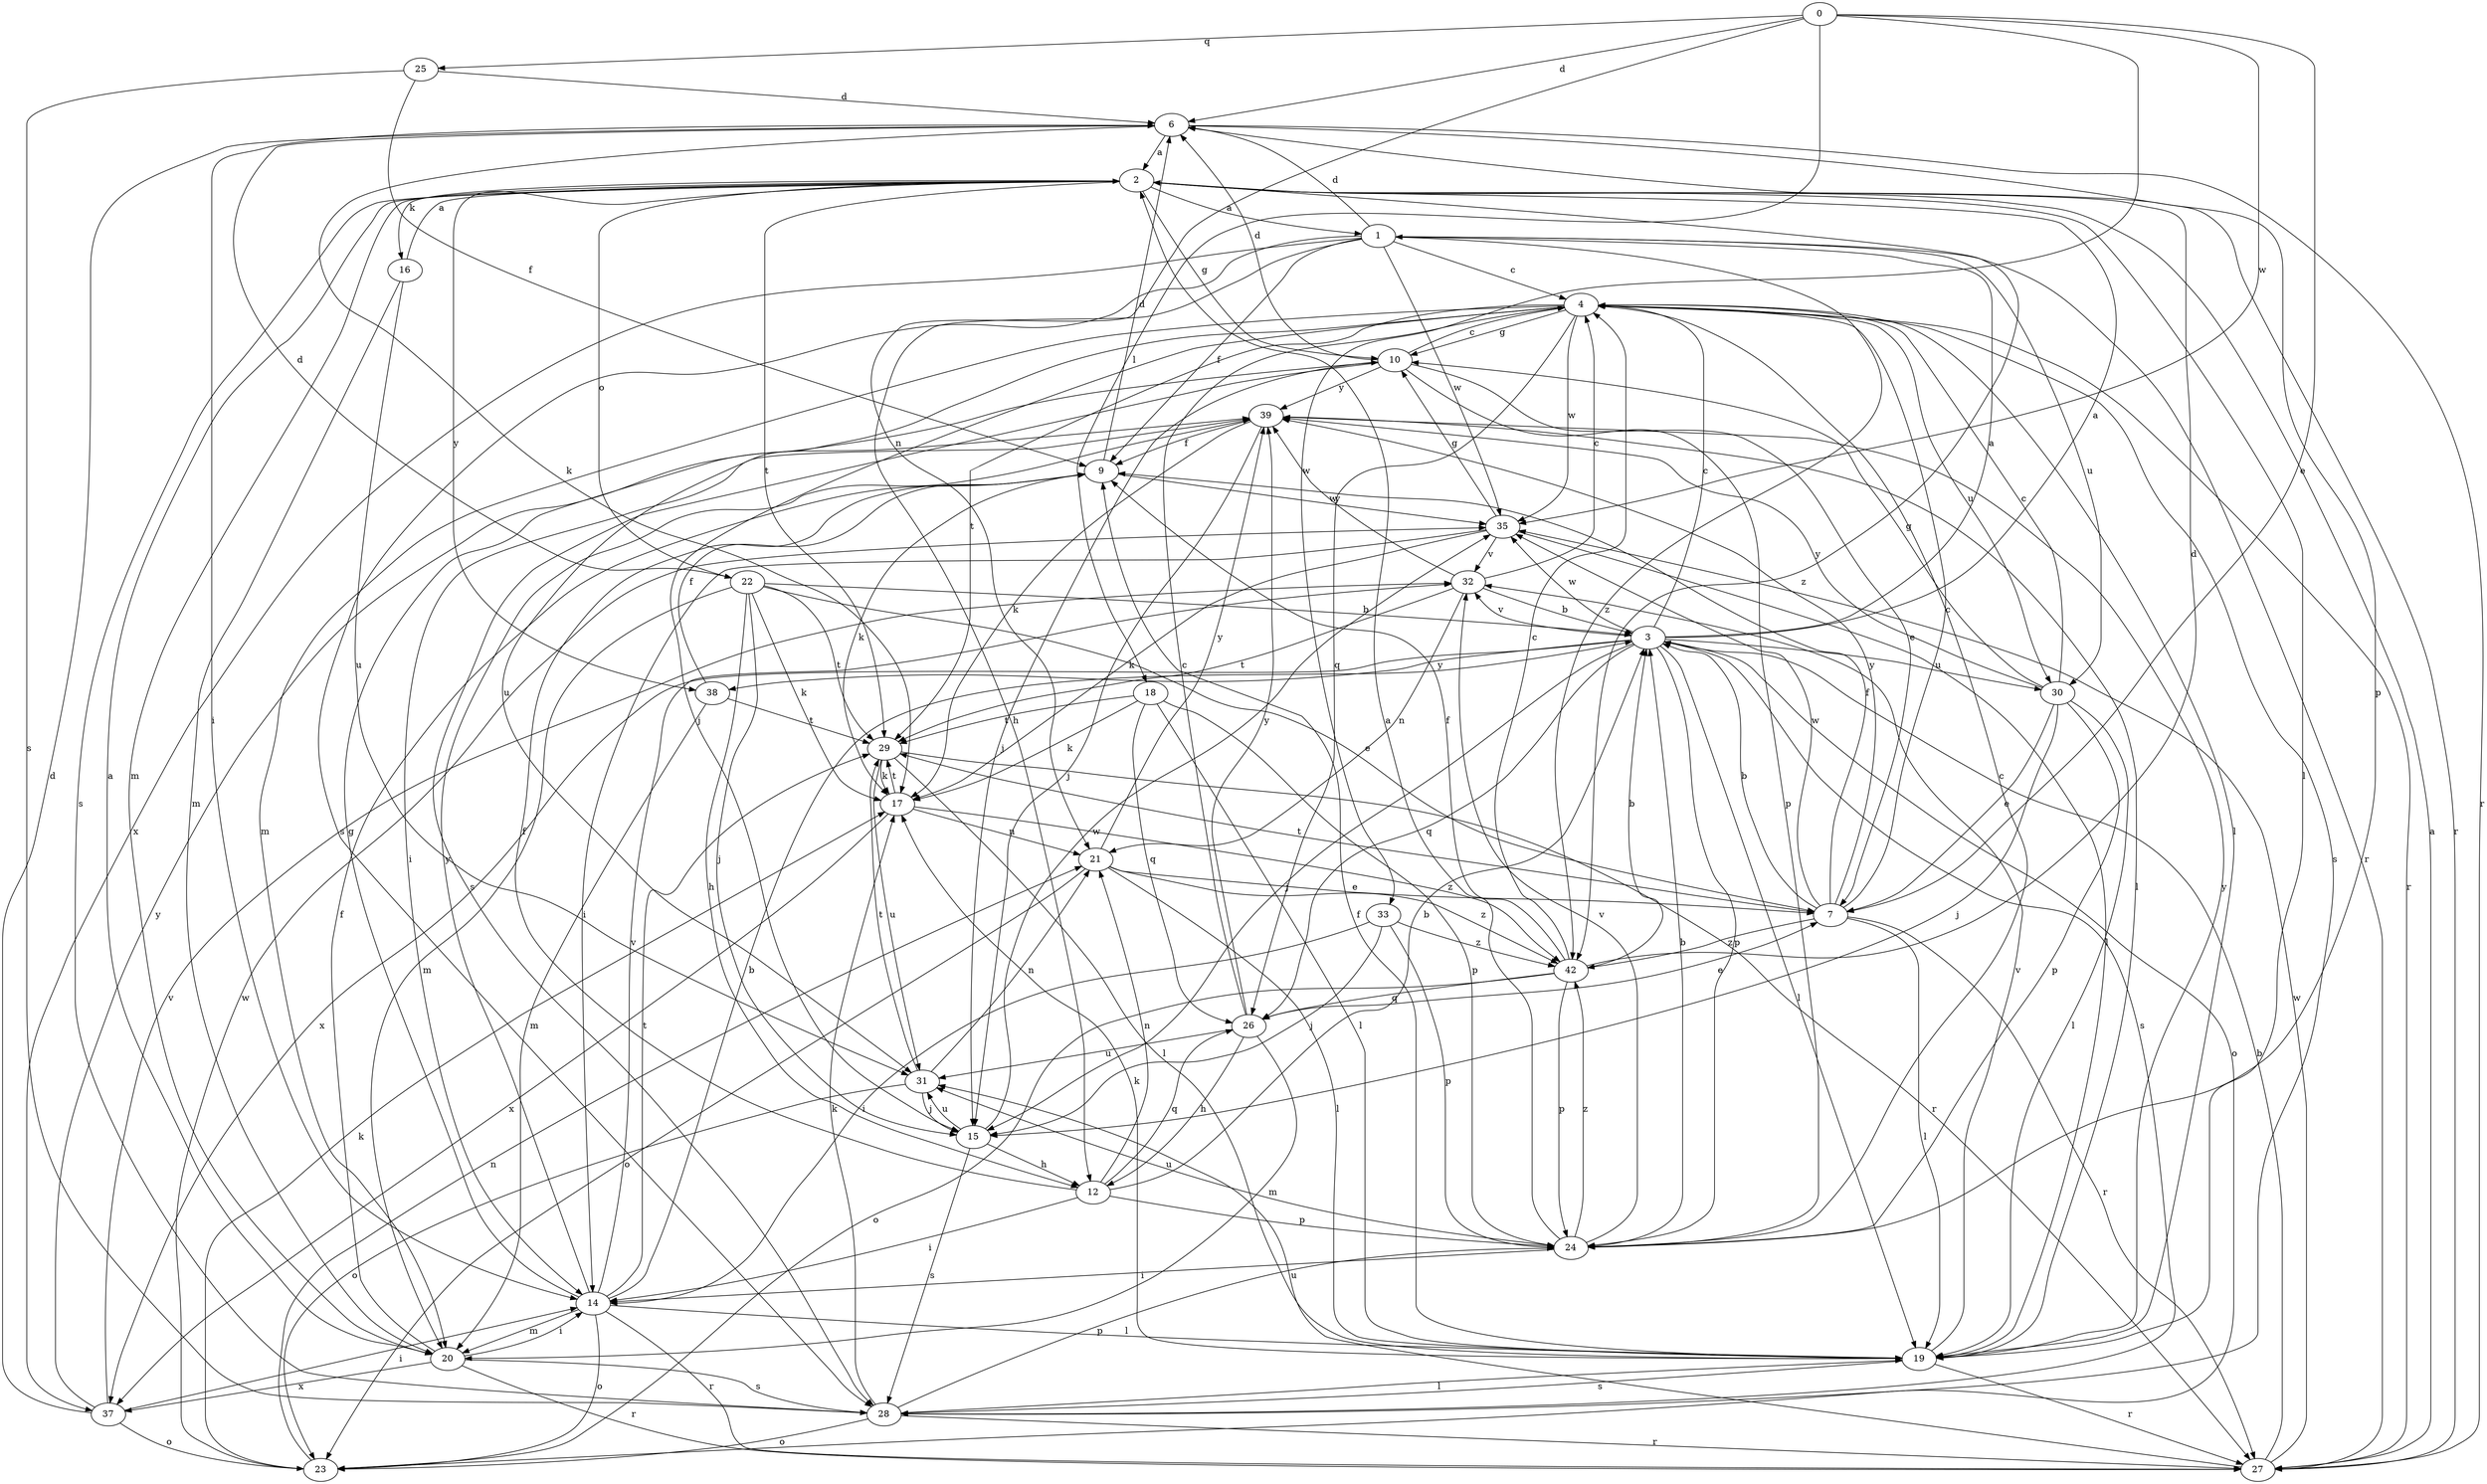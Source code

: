 strict digraph  {
0;
1;
2;
3;
4;
6;
7;
9;
10;
12;
14;
15;
16;
17;
18;
19;
20;
21;
22;
23;
24;
25;
26;
27;
28;
29;
30;
31;
32;
33;
35;
37;
38;
39;
42;
0 -> 6  [label=d];
0 -> 7  [label=e];
0 -> 18  [label=l];
0 -> 21  [label=n];
0 -> 25  [label=q];
0 -> 33  [label=w];
0 -> 35  [label=w];
1 -> 4  [label=c];
1 -> 6  [label=d];
1 -> 9  [label=f];
1 -> 12  [label=h];
1 -> 27  [label=r];
1 -> 28  [label=s];
1 -> 30  [label=u];
1 -> 35  [label=w];
1 -> 37  [label=x];
1 -> 42  [label=z];
2 -> 1  [label=a];
2 -> 10  [label=g];
2 -> 16  [label=k];
2 -> 19  [label=l];
2 -> 20  [label=m];
2 -> 22  [label=o];
2 -> 27  [label=r];
2 -> 28  [label=s];
2 -> 29  [label=t];
2 -> 38  [label=y];
2 -> 42  [label=z];
3 -> 1  [label=a];
3 -> 2  [label=a];
3 -> 4  [label=c];
3 -> 15  [label=j];
3 -> 19  [label=l];
3 -> 23  [label=o];
3 -> 24  [label=p];
3 -> 26  [label=q];
3 -> 28  [label=s];
3 -> 30  [label=u];
3 -> 32  [label=v];
3 -> 35  [label=w];
3 -> 37  [label=x];
3 -> 38  [label=y];
4 -> 10  [label=g];
4 -> 15  [label=j];
4 -> 19  [label=l];
4 -> 20  [label=m];
4 -> 26  [label=q];
4 -> 27  [label=r];
4 -> 28  [label=s];
4 -> 29  [label=t];
4 -> 30  [label=u];
4 -> 31  [label=u];
4 -> 35  [label=w];
6 -> 2  [label=a];
6 -> 14  [label=i];
6 -> 17  [label=k];
6 -> 24  [label=p];
6 -> 27  [label=r];
7 -> 3  [label=b];
7 -> 4  [label=c];
7 -> 9  [label=f];
7 -> 19  [label=l];
7 -> 27  [label=r];
7 -> 29  [label=t];
7 -> 35  [label=w];
7 -> 39  [label=y];
7 -> 42  [label=z];
9 -> 6  [label=d];
9 -> 17  [label=k];
9 -> 35  [label=w];
10 -> 4  [label=c];
10 -> 6  [label=d];
10 -> 7  [label=e];
10 -> 15  [label=j];
10 -> 24  [label=p];
10 -> 28  [label=s];
10 -> 39  [label=y];
12 -> 3  [label=b];
12 -> 9  [label=f];
12 -> 14  [label=i];
12 -> 21  [label=n];
12 -> 24  [label=p];
12 -> 26  [label=q];
14 -> 3  [label=b];
14 -> 10  [label=g];
14 -> 19  [label=l];
14 -> 20  [label=m];
14 -> 23  [label=o];
14 -> 27  [label=r];
14 -> 29  [label=t];
14 -> 32  [label=v];
14 -> 39  [label=y];
15 -> 12  [label=h];
15 -> 28  [label=s];
15 -> 31  [label=u];
15 -> 35  [label=w];
16 -> 2  [label=a];
16 -> 20  [label=m];
16 -> 31  [label=u];
17 -> 21  [label=n];
17 -> 29  [label=t];
17 -> 37  [label=x];
17 -> 42  [label=z];
18 -> 17  [label=k];
18 -> 19  [label=l];
18 -> 24  [label=p];
18 -> 26  [label=q];
18 -> 29  [label=t];
19 -> 9  [label=f];
19 -> 17  [label=k];
19 -> 27  [label=r];
19 -> 28  [label=s];
19 -> 32  [label=v];
19 -> 39  [label=y];
20 -> 2  [label=a];
20 -> 9  [label=f];
20 -> 14  [label=i];
20 -> 27  [label=r];
20 -> 28  [label=s];
20 -> 37  [label=x];
21 -> 7  [label=e];
21 -> 19  [label=l];
21 -> 23  [label=o];
21 -> 39  [label=y];
21 -> 42  [label=z];
22 -> 3  [label=b];
22 -> 6  [label=d];
22 -> 7  [label=e];
22 -> 12  [label=h];
22 -> 15  [label=j];
22 -> 17  [label=k];
22 -> 20  [label=m];
22 -> 29  [label=t];
23 -> 17  [label=k];
23 -> 21  [label=n];
23 -> 35  [label=w];
24 -> 2  [label=a];
24 -> 3  [label=b];
24 -> 4  [label=c];
24 -> 14  [label=i];
24 -> 31  [label=u];
24 -> 32  [label=v];
24 -> 42  [label=z];
25 -> 6  [label=d];
25 -> 9  [label=f];
25 -> 28  [label=s];
26 -> 4  [label=c];
26 -> 7  [label=e];
26 -> 12  [label=h];
26 -> 20  [label=m];
26 -> 31  [label=u];
26 -> 39  [label=y];
27 -> 2  [label=a];
27 -> 3  [label=b];
27 -> 31  [label=u];
27 -> 35  [label=w];
28 -> 17  [label=k];
28 -> 19  [label=l];
28 -> 23  [label=o];
28 -> 24  [label=p];
28 -> 27  [label=r];
29 -> 17  [label=k];
29 -> 19  [label=l];
29 -> 27  [label=r];
29 -> 31  [label=u];
30 -> 4  [label=c];
30 -> 7  [label=e];
30 -> 10  [label=g];
30 -> 15  [label=j];
30 -> 19  [label=l];
30 -> 24  [label=p];
30 -> 39  [label=y];
31 -> 15  [label=j];
31 -> 21  [label=n];
31 -> 23  [label=o];
31 -> 29  [label=t];
32 -> 3  [label=b];
32 -> 4  [label=c];
32 -> 21  [label=n];
32 -> 29  [label=t];
32 -> 39  [label=y];
33 -> 14  [label=i];
33 -> 15  [label=j];
33 -> 24  [label=p];
33 -> 42  [label=z];
35 -> 10  [label=g];
35 -> 14  [label=i];
35 -> 17  [label=k];
35 -> 19  [label=l];
35 -> 32  [label=v];
37 -> 6  [label=d];
37 -> 14  [label=i];
37 -> 23  [label=o];
37 -> 32  [label=v];
37 -> 39  [label=y];
38 -> 9  [label=f];
38 -> 20  [label=m];
38 -> 29  [label=t];
39 -> 9  [label=f];
39 -> 14  [label=i];
39 -> 15  [label=j];
39 -> 17  [label=k];
39 -> 19  [label=l];
42 -> 3  [label=b];
42 -> 4  [label=c];
42 -> 6  [label=d];
42 -> 9  [label=f];
42 -> 23  [label=o];
42 -> 24  [label=p];
42 -> 26  [label=q];
}
